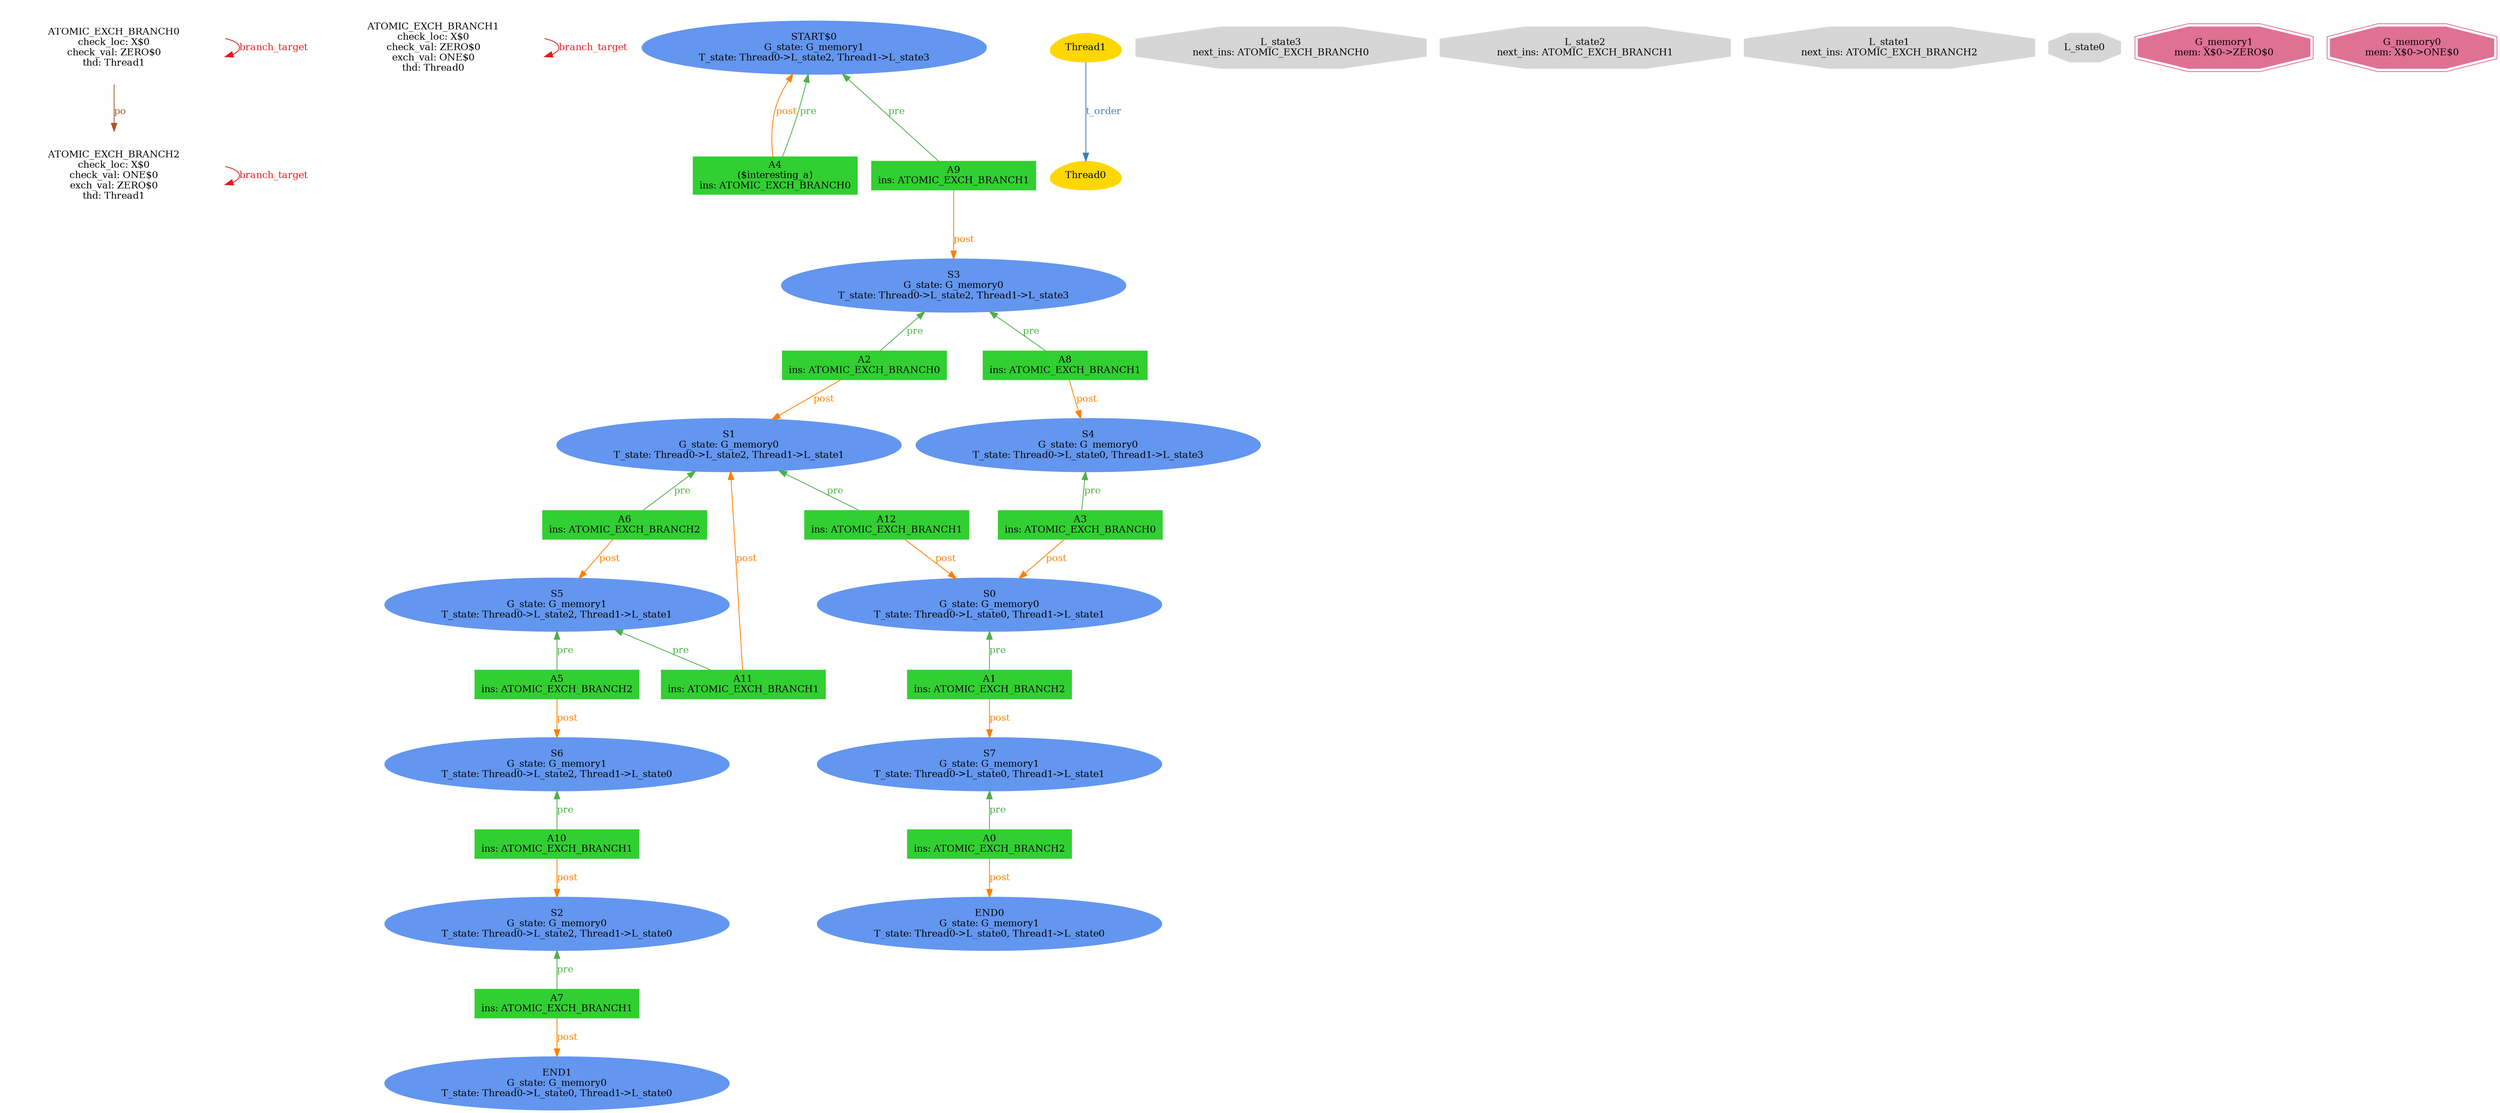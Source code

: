 digraph "graph" {
graph [fontsize=12]
node [fontsize=12]
edge [fontsize=12]
rankdir=TB;
"N24" -> "N24" [uuid = "<ATOMIC_EXCH_BRANCH0, ATOMIC_EXCH_BRANCH0>", color = "#e41a1c", fontcolor = "#e41a1c", style = "solid", label = "branch_target", dir = "forward", weight = "1"]
"N25" -> "N25" [uuid = "<ATOMIC_EXCH_BRANCH1, ATOMIC_EXCH_BRANCH1>", color = "#e41a1c", fontcolor = "#e41a1c", style = "solid", label = "branch_target", dir = "forward", weight = "1"]
"N23" -> "N23" [uuid = "<ATOMIC_EXCH_BRANCH2, ATOMIC_EXCH_BRANCH2>", color = "#e41a1c", fontcolor = "#e41a1c", style = "solid", label = "branch_target", dir = "forward", weight = "1"]
"N24" -> "N23" [uuid = "<ATOMIC_EXCH_BRANCH0, ATOMIC_EXCH_BRANCH2>", color = "#a65628", fontcolor = "#a65628", style = "solid", label = "po", dir = "forward", weight = "1"]
"N15" -> "N14" [uuid = "<A0, END0>", color = "#ff7f00", fontcolor = "#ff7f00", style = "solid", label = "post", dir = "forward", weight = "1"]
"N17" -> "N16" [uuid = "<A1, S7>", color = "#ff7f00", fontcolor = "#ff7f00", style = "solid", label = "post", dir = "forward", weight = "1"]
"N31" -> "N30" [uuid = "<A2, S1>", color = "#ff7f00", fontcolor = "#ff7f00", style = "solid", label = "post", dir = "forward", weight = "1"]
"N20" -> "N18" [uuid = "<A3, S0>", color = "#ff7f00", fontcolor = "#ff7f00", style = "solid", label = "post", dir = "forward", weight = "1"]
"N34" -> "N26" [uuid = "<A4, START$0>", color = "#ff7f00", fontcolor = "#ff7f00", style = "solid", label = "post", dir = "back", weight = "1"]
"N13" -> "N12" [uuid = "<A5, S6>", color = "#ff7f00", fontcolor = "#ff7f00", style = "solid", label = "post", dir = "forward", weight = "1"]
"N29" -> "N28" [uuid = "<A6, S5>", color = "#ff7f00", fontcolor = "#ff7f00", style = "solid", label = "post", dir = "forward", weight = "1"]
"N9" -> "N8" [uuid = "<A7, END1>", color = "#ff7f00", fontcolor = "#ff7f00", style = "solid", label = "post", dir = "forward", weight = "1"]
"N22" -> "N21" [uuid = "<A8, S4>", color = "#ff7f00", fontcolor = "#ff7f00", style = "solid", label = "post", dir = "forward", weight = "1"]
"N33" -> "N32" [uuid = "<A9, S3>", color = "#ff7f00", fontcolor = "#ff7f00", style = "solid", label = "post", dir = "forward", weight = "1"]
"N11" -> "N10" [uuid = "<A10, S2>", color = "#ff7f00", fontcolor = "#ff7f00", style = "solid", label = "post", dir = "forward", weight = "1"]
"N30" -> "N27" [uuid = "<A11, S1>", color = "#ff7f00", fontcolor = "#ff7f00", style = "solid", label = "post", dir = "back", weight = "1"]
"N19" -> "N18" [uuid = "<A12, S0>", color = "#ff7f00", fontcolor = "#ff7f00", style = "solid", label = "post", dir = "forward", weight = "1"]
"N16" -> "N15" [uuid = "<A0, S7>", color = "#4daf4a", fontcolor = "#4daf4a", style = "solid", label = "pre", dir = "back", weight = "1"]
"N18" -> "N17" [uuid = "<A1, S0>", color = "#4daf4a", fontcolor = "#4daf4a", style = "solid", label = "pre", dir = "back", weight = "1"]
"N32" -> "N31" [uuid = "<A2, S3>", color = "#4daf4a", fontcolor = "#4daf4a", style = "solid", label = "pre", dir = "back", weight = "1"]
"N21" -> "N20" [uuid = "<A3, S4>", color = "#4daf4a", fontcolor = "#4daf4a", style = "solid", label = "pre", dir = "back", weight = "1"]
"N34" -> "N26" [uuid = "<A4, START$0>", color = "#4daf4a", fontcolor = "#4daf4a", style = "solid", label = "pre", dir = "back", weight = "1"]
"N28" -> "N13" [uuid = "<A5, S5>", color = "#4daf4a", fontcolor = "#4daf4a", style = "solid", label = "pre", dir = "back", weight = "1"]
"N30" -> "N29" [uuid = "<A6, S1>", color = "#4daf4a", fontcolor = "#4daf4a", style = "solid", label = "pre", dir = "back", weight = "1"]
"N10" -> "N9" [uuid = "<A7, S2>", color = "#4daf4a", fontcolor = "#4daf4a", style = "solid", label = "pre", dir = "back", weight = "1"]
"N32" -> "N22" [uuid = "<A8, S3>", color = "#4daf4a", fontcolor = "#4daf4a", style = "solid", label = "pre", dir = "back", weight = "1"]
"N34" -> "N33" [uuid = "<A9, START$0>", color = "#4daf4a", fontcolor = "#4daf4a", style = "solid", label = "pre", dir = "back", weight = "1"]
"N12" -> "N11" [uuid = "<A10, S6>", color = "#4daf4a", fontcolor = "#4daf4a", style = "solid", label = "pre", dir = "back", weight = "1"]
"N28" -> "N27" [uuid = "<A11, S5>", color = "#4daf4a", fontcolor = "#4daf4a", style = "solid", label = "pre", dir = "back", weight = "1"]
"N30" -> "N19" [uuid = "<A12, S1>", color = "#4daf4a", fontcolor = "#4daf4a", style = "solid", label = "pre", dir = "back", weight = "1"]
"N7" -> "N6" [uuid = "<Thread1, Thread0>", color = "#377eb8", fontcolor = "#377eb8", style = "solid", label = "t_order", dir = "forward", weight = "1"]
"N0" [uuid="L_state3", label="L_state3\nnext_ins: ATOMIC_EXCH_BRANCH0", color="#d6d6d6", fontcolor = "#000000", shape = "octagon", style = "filled, solid"]
"N1" [uuid="L_state2", label="L_state2\nnext_ins: ATOMIC_EXCH_BRANCH1", color="#d6d6d6", fontcolor = "#000000", shape = "octagon", style = "filled, solid"]
"N2" [uuid="L_state1", label="L_state1\nnext_ins: ATOMIC_EXCH_BRANCH2", color="#d6d6d6", fontcolor = "#000000", shape = "octagon", style = "filled, solid"]
"N3" [uuid="L_state0", label="L_state0", color="#d6d6d6", fontcolor = "#000000", shape = "octagon", style = "filled, solid"]
"N4" [uuid="G_memory1", label="G_memory1\nmem: X$0->ZERO$0", color="#de7194", fontcolor = "#000000", shape = "doubleoctagon", style = "filled, solid"]
"N5" [uuid="G_memory0", label="G_memory0\nmem: X$0->ONE$0", color="#de7194", fontcolor = "#000000", shape = "doubleoctagon", style = "filled, solid"]
"N6" [uuid="Thread0", label="Thread0", color="#ffd700", fontcolor = "#000000", shape = "egg", style = "filled, solid"]
"N7" [uuid="Thread1", label="Thread1", color="#ffd700", fontcolor = "#000000", shape = "egg", style = "filled, solid"]
"N8" [uuid="END1", label="END1\nG_state: G_memory0\nT_state: Thread0->L_state0, Thread1->L_state0", color="#6396ef", fontcolor = "#000000", shape = "ellipse", style = "filled, solid"]
"N9" [uuid="A7", label="A7\nins: ATOMIC_EXCH_BRANCH1", color="#31cf31", fontcolor = "#000000", shape = "box", style = "filled, solid"]
"N10" [uuid="S2", label="S2\nG_state: G_memory0\nT_state: Thread0->L_state2, Thread1->L_state0", color="#6396ef", fontcolor = "#000000", shape = "ellipse", style = "filled, solid"]
"N11" [uuid="A10", label="A10\nins: ATOMIC_EXCH_BRANCH1", color="#31cf31", fontcolor = "#000000", shape = "box", style = "filled, solid"]
"N12" [uuid="S6", label="S6\nG_state: G_memory1\nT_state: Thread0->L_state2, Thread1->L_state0", color="#6396ef", fontcolor = "#000000", shape = "ellipse", style = "filled, solid"]
"N13" [uuid="A5", label="A5\nins: ATOMIC_EXCH_BRANCH2", color="#31cf31", fontcolor = "#000000", shape = "box", style = "filled, solid"]
"N14" [uuid="END0", label="END0\nG_state: G_memory1\nT_state: Thread0->L_state0, Thread1->L_state0", color="#6396ef", fontcolor = "#000000", shape = "ellipse", style = "filled, solid"]
"N15" [uuid="A0", label="A0\nins: ATOMIC_EXCH_BRANCH2", color="#31cf31", fontcolor = "#000000", shape = "box", style = "filled, solid"]
"N16" [uuid="S7", label="S7\nG_state: G_memory1\nT_state: Thread0->L_state0, Thread1->L_state1", color="#6396ef", fontcolor = "#000000", shape = "ellipse", style = "filled, solid"]
"N17" [uuid="A1", label="A1\nins: ATOMIC_EXCH_BRANCH2", color="#31cf31", fontcolor = "#000000", shape = "box", style = "filled, solid"]
"N18" [uuid="S0", label="S0\nG_state: G_memory0\nT_state: Thread0->L_state0, Thread1->L_state1", color="#6396ef", fontcolor = "#000000", shape = "ellipse", style = "filled, solid"]
"N19" [uuid="A12", label="A12\nins: ATOMIC_EXCH_BRANCH1", color="#31cf31", fontcolor = "#000000", shape = "box", style = "filled, solid"]
"N20" [uuid="A3", label="A3\nins: ATOMIC_EXCH_BRANCH0", color="#31cf31", fontcolor = "#000000", shape = "box", style = "filled, solid"]
"N21" [uuid="S4", label="S4\nG_state: G_memory0\nT_state: Thread0->L_state0, Thread1->L_state3", color="#6396ef", fontcolor = "#000000", shape = "ellipse", style = "filled, solid"]
"N22" [uuid="A8", label="A8\nins: ATOMIC_EXCH_BRANCH1", color="#31cf31", fontcolor = "#000000", shape = "box", style = "filled, solid"]
"N23" [uuid="ATOMIC_EXCH_BRANCH2", label="ATOMIC_EXCH_BRANCH2\ncheck_loc: X$0\ncheck_val: ONE$0\nexch_val: ZERO$0\nthd: Thread1", color="#ffffff", fontcolor = "#000000", shape = "octagon", style = "filled, solid"]
"N24" [uuid="ATOMIC_EXCH_BRANCH0", label="ATOMIC_EXCH_BRANCH0\ncheck_loc: X$0\ncheck_val: ZERO$0\nthd: Thread1", color="#ffffff", fontcolor = "#000000", shape = "octagon", style = "filled, solid"]
"N25" [uuid="ATOMIC_EXCH_BRANCH1", label="ATOMIC_EXCH_BRANCH1\ncheck_loc: X$0\ncheck_val: ZERO$0\nexch_val: ONE$0\nthd: Thread0", color="#ffffff", fontcolor = "#000000", shape = "octagon", style = "filled, solid"]
"N26" [uuid="A4", label="A4\n($interesting_a)\nins: ATOMIC_EXCH_BRANCH0", color="#31cf31", fontcolor = "#000000", shape = "box", style = "filled, solid"]
"N27" [uuid="A11", label="A11\nins: ATOMIC_EXCH_BRANCH1", color="#31cf31", fontcolor = "#000000", shape = "box", style = "filled, solid"]
"N28" [uuid="S5", label="S5\nG_state: G_memory1\nT_state: Thread0->L_state2, Thread1->L_state1", color="#6396ef", fontcolor = "#000000", shape = "ellipse", style = "filled, solid"]
"N29" [uuid="A6", label="A6\nins: ATOMIC_EXCH_BRANCH2", color="#31cf31", fontcolor = "#000000", shape = "box", style = "filled, solid"]
"N30" [uuid="S1", label="S1\nG_state: G_memory0\nT_state: Thread0->L_state2, Thread1->L_state1", color="#6396ef", fontcolor = "#000000", shape = "ellipse", style = "filled, solid"]
"N31" [uuid="A2", label="A2\nins: ATOMIC_EXCH_BRANCH0", color="#31cf31", fontcolor = "#000000", shape = "box", style = "filled, solid"]
"N32" [uuid="S3", label="S3\nG_state: G_memory0\nT_state: Thread0->L_state2, Thread1->L_state3", color="#6396ef", fontcolor = "#000000", shape = "ellipse", style = "filled, solid"]
"N33" [uuid="A9", label="A9\nins: ATOMIC_EXCH_BRANCH1", color="#31cf31", fontcolor = "#000000", shape = "box", style = "filled, solid"]
"N34" [uuid="START$0", label="START$0\nG_state: G_memory1\nT_state: Thread0->L_state2, Thread1->L_state3", color="#6396ef", fontcolor = "#000000", shape = "ellipse", style = "filled, solid"]
}
